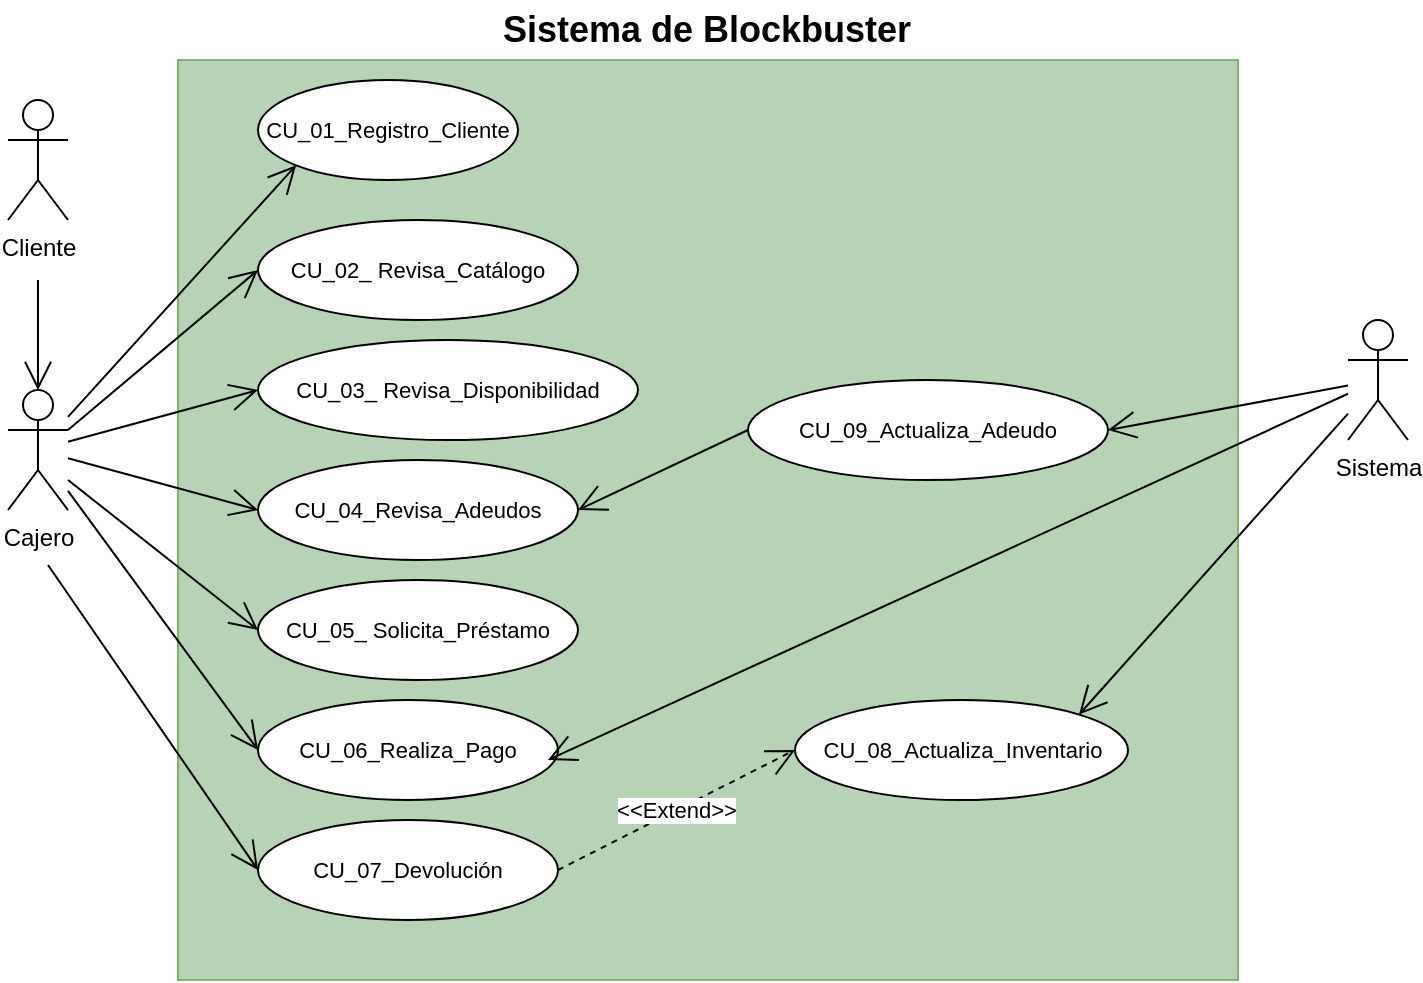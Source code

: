 <mxfile version="26.1.0" pages="6">
  <diagram name="Página-1" id="0a1UBv-05hkoor2SjSYL">
    <mxGraphModel dx="1831" dy="539" grid="1" gridSize="10" guides="1" tooltips="1" connect="1" arrows="1" fold="1" page="1" pageScale="1" pageWidth="827" pageHeight="1169" math="0" shadow="0">
      <root>
        <mxCell id="0" />
        <mxCell id="1" parent="0" />
        <mxCell id="W-ATkEFZag7kS3Bsld1D-3" value="Cliente" style="shape=umlActor;verticalLabelPosition=bottom;verticalAlign=top;html=1;outlineConnect=0;" parent="1" vertex="1">
          <mxGeometry x="-763" y="100" width="30" height="60" as="geometry" />
        </mxCell>
        <mxCell id="W-ATkEFZag7kS3Bsld1D-4" value="" style="rounded=0;whiteSpace=wrap;html=1;fillColor=light-dark(#b7d3b6, #1f2f1e);strokeColor=#82b366;" parent="1" vertex="1">
          <mxGeometry x="-678" y="80" width="530" height="460" as="geometry" />
        </mxCell>
        <mxCell id="W-ATkEFZag7kS3Bsld1D-5" value="&lt;font style=&quot;font-size: 11px;&quot;&gt;CU_01_Registro_Cliente&lt;/font&gt;" style="ellipse;whiteSpace=wrap;html=1;" parent="1" vertex="1">
          <mxGeometry x="-638" y="90" width="130" height="50" as="geometry" />
        </mxCell>
        <mxCell id="W-ATkEFZag7kS3Bsld1D-6" value="&lt;font style=&quot;font-size: 11px;&quot;&gt;CU_02_ Revisa_Catálogo&lt;/font&gt;" style="ellipse;whiteSpace=wrap;html=1;" parent="1" vertex="1">
          <mxGeometry x="-638" y="160" width="160" height="50" as="geometry" />
        </mxCell>
        <mxCell id="W-ATkEFZag7kS3Bsld1D-7" value="&lt;font style=&quot;font-size: 11px;&quot;&gt;CU_03_ Revisa_Disponibilidad&lt;/font&gt;" style="ellipse;whiteSpace=wrap;html=1;" parent="1" vertex="1">
          <mxGeometry x="-638" y="220" width="190" height="50" as="geometry" />
        </mxCell>
        <mxCell id="W-ATkEFZag7kS3Bsld1D-8" value="Cajero" style="shape=umlActor;verticalLabelPosition=bottom;verticalAlign=top;html=1;outlineConnect=0;" parent="1" vertex="1">
          <mxGeometry x="-763" y="245" width="30" height="60" as="geometry" />
        </mxCell>
        <mxCell id="W-ATkEFZag7kS3Bsld1D-9" value="&lt;font style=&quot;font-size: 11px;&quot;&gt;CU_05_ Solicita_Préstamo&lt;/font&gt;" style="ellipse;whiteSpace=wrap;html=1;" parent="1" vertex="1">
          <mxGeometry x="-638" y="340" width="160" height="50" as="geometry" />
        </mxCell>
        <mxCell id="W-ATkEFZag7kS3Bsld1D-10" value="&lt;font style=&quot;font-size: 11px;&quot;&gt;CU_04_Revisa_Adeudos&lt;/font&gt;" style="ellipse;whiteSpace=wrap;html=1;" parent="1" vertex="1">
          <mxGeometry x="-638" y="280" width="160" height="50" as="geometry" />
        </mxCell>
        <mxCell id="W-ATkEFZag7kS3Bsld1D-11" value="&lt;font style=&quot;font-size: 11px;&quot;&gt;CU_06_Realiza_Pago&lt;/font&gt;&lt;span style=&quot;color: rgba(0, 0, 0, 0); font-family: monospace; font-size: 0px; text-align: start; text-wrap-mode: nowrap;&quot;&gt;%3CmxGraphModel%3E%3Croot%3E%3CmxCell%20id%3D%220%22%2F%3E%3CmxCell%20id%3D%221%22%20parent%3D%220%22%2F%3E%3CmxCell%20id%3D%222%22%20value%3D%22%26lt%3Bfont%20style%3D%26quot%3Bfont-size%3A%2011px%3B%26quot%3B%26gt%3BCU_05_Revisa%20adeudos%26lt%3B%2Ffont%26gt%3B%22%20style%3D%22ellipse%3BwhiteSpace%3Dwrap%3Bhtml%3D1%3B%22%20vertex%3D%221%22%20parent%3D%221%22%3E%3CmxGeometry%20x%3D%22-70%22%20y%3D%22390%22%20width%3D%22100%22%20height%3D%2250%22%20as%3D%22geometry%22%2F%3E%3C%2FmxCell%3E%3C%2Froot%3E%3C%2FmxGraphModel%3E&lt;/span&gt;" style="ellipse;whiteSpace=wrap;html=1;" parent="1" vertex="1">
          <mxGeometry x="-638" y="400" width="150" height="50" as="geometry" />
        </mxCell>
        <mxCell id="W-ATkEFZag7kS3Bsld1D-12" value="&lt;font style=&quot;font-size: 11px;&quot;&gt;CU_07_Devolución&lt;/font&gt;" style="ellipse;whiteSpace=wrap;html=1;" parent="1" vertex="1">
          <mxGeometry x="-638" y="460" width="150" height="50" as="geometry" />
        </mxCell>
        <mxCell id="W-ATkEFZag7kS3Bsld1D-13" value="&lt;font style=&quot;font-size: 11px;&quot;&gt;CU_09_Actualiza_Adeudo&lt;/font&gt;" style="ellipse;whiteSpace=wrap;html=1;" parent="1" vertex="1">
          <mxGeometry x="-393" y="240" width="180" height="50" as="geometry" />
        </mxCell>
        <mxCell id="W-ATkEFZag7kS3Bsld1D-14" value="&lt;font style=&quot;font-size: 11px;&quot;&gt;CU_08_Actualiza_Inventario&lt;/font&gt;" style="ellipse;whiteSpace=wrap;html=1;" parent="1" vertex="1">
          <mxGeometry x="-369.5" y="400" width="166.5" height="50" as="geometry" />
        </mxCell>
        <mxCell id="W-ATkEFZag7kS3Bsld1D-15" value="" style="endArrow=open;endFill=1;endSize=12;html=1;rounded=0;entryX=0;entryY=1;entryDx=0;entryDy=0;" parent="1" source="W-ATkEFZag7kS3Bsld1D-8" target="W-ATkEFZag7kS3Bsld1D-5" edge="1">
          <mxGeometry width="160" relative="1" as="geometry">
            <mxPoint x="-523" y="310" as="sourcePoint" />
            <mxPoint x="-363" y="310" as="targetPoint" />
          </mxGeometry>
        </mxCell>
        <mxCell id="W-ATkEFZag7kS3Bsld1D-16" value="" style="endArrow=open;endFill=1;endSize=12;html=1;rounded=0;entryX=0;entryY=0.5;entryDx=0;entryDy=0;exitX=1;exitY=0.333;exitDx=0;exitDy=0;exitPerimeter=0;" parent="1" source="W-ATkEFZag7kS3Bsld1D-8" target="W-ATkEFZag7kS3Bsld1D-6" edge="1">
          <mxGeometry width="160" relative="1" as="geometry">
            <mxPoint x="-723" y="266" as="sourcePoint" />
            <mxPoint x="-634" y="153" as="targetPoint" />
          </mxGeometry>
        </mxCell>
        <mxCell id="W-ATkEFZag7kS3Bsld1D-17" value="" style="endArrow=open;endFill=1;endSize=12;html=1;rounded=0;entryX=0;entryY=0.5;entryDx=0;entryDy=0;" parent="1" source="W-ATkEFZag7kS3Bsld1D-8" target="W-ATkEFZag7kS3Bsld1D-7" edge="1">
          <mxGeometry width="160" relative="1" as="geometry">
            <mxPoint x="-723" y="275" as="sourcePoint" />
            <mxPoint x="-633" y="195" as="targetPoint" />
          </mxGeometry>
        </mxCell>
        <mxCell id="W-ATkEFZag7kS3Bsld1D-18" value="" style="endArrow=open;endFill=1;endSize=12;html=1;rounded=0;entryX=0;entryY=0.5;entryDx=0;entryDy=0;" parent="1" source="W-ATkEFZag7kS3Bsld1D-8" target="W-ATkEFZag7kS3Bsld1D-10" edge="1">
          <mxGeometry width="160" relative="1" as="geometry">
            <mxPoint x="-723" y="281" as="sourcePoint" />
            <mxPoint x="-633" y="255" as="targetPoint" />
          </mxGeometry>
        </mxCell>
        <mxCell id="W-ATkEFZag7kS3Bsld1D-19" value="" style="endArrow=open;endFill=1;endSize=12;html=1;rounded=0;entryX=0.5;entryY=0;entryDx=0;entryDy=0;entryPerimeter=0;" parent="1" target="W-ATkEFZag7kS3Bsld1D-8" edge="1">
          <mxGeometry width="160" relative="1" as="geometry">
            <mxPoint x="-748" y="190" as="sourcePoint" />
            <mxPoint x="-634" y="153" as="targetPoint" />
          </mxGeometry>
        </mxCell>
        <mxCell id="W-ATkEFZag7kS3Bsld1D-20" value="" style="endArrow=open;endFill=1;endSize=12;html=1;rounded=0;entryX=0;entryY=0.5;entryDx=0;entryDy=0;" parent="1" source="W-ATkEFZag7kS3Bsld1D-8" target="W-ATkEFZag7kS3Bsld1D-11" edge="1">
          <mxGeometry width="160" relative="1" as="geometry">
            <mxPoint x="-733" y="305" as="sourcePoint" />
            <mxPoint x="-643" y="331" as="targetPoint" />
          </mxGeometry>
        </mxCell>
        <mxCell id="W-ATkEFZag7kS3Bsld1D-21" value="" style="endArrow=open;endFill=1;endSize=12;html=1;rounded=0;entryX=0;entryY=0.5;entryDx=0;entryDy=0;" parent="1" target="W-ATkEFZag7kS3Bsld1D-12" edge="1">
          <mxGeometry width="160" relative="1" as="geometry">
            <mxPoint x="-743" y="332.5" as="sourcePoint" />
            <mxPoint x="-653" y="469.5" as="targetPoint" />
          </mxGeometry>
        </mxCell>
        <mxCell id="W-ATkEFZag7kS3Bsld1D-22" value="Sistema" style="shape=umlActor;verticalLabelPosition=bottom;verticalAlign=top;html=1;outlineConnect=0;" parent="1" vertex="1">
          <mxGeometry x="-93" y="210" width="30" height="60" as="geometry" />
        </mxCell>
        <mxCell id="W-ATkEFZag7kS3Bsld1D-23" value="" style="endArrow=open;endFill=1;endSize=12;html=1;rounded=0;entryX=1;entryY=0;entryDx=0;entryDy=0;" parent="1" source="W-ATkEFZag7kS3Bsld1D-22" target="W-ATkEFZag7kS3Bsld1D-14" edge="1">
          <mxGeometry width="160" relative="1" as="geometry">
            <mxPoint x="-113" y="240" as="sourcePoint" />
            <mxPoint x="-203" y="342.5" as="targetPoint" />
          </mxGeometry>
        </mxCell>
        <mxCell id="W-ATkEFZag7kS3Bsld1D-24" value="Sistema de Blockbuster" style="text;html=1;align=center;verticalAlign=middle;whiteSpace=wrap;rounded=0;fontSize=18;fontStyle=1" parent="1" vertex="1">
          <mxGeometry x="-530" y="50" width="233" height="30" as="geometry" />
        </mxCell>
        <mxCell id="W-ATkEFZag7kS3Bsld1D-25" value="&amp;lt;&amp;lt;Extend&amp;gt;&amp;gt;" style="endArrow=open;endSize=12;dashed=1;html=1;rounded=0;exitX=1;exitY=0.5;exitDx=0;exitDy=0;entryX=0;entryY=0.5;entryDx=0;entryDy=0;" parent="1" source="W-ATkEFZag7kS3Bsld1D-12" target="W-ATkEFZag7kS3Bsld1D-14" edge="1">
          <mxGeometry width="160" relative="1" as="geometry">
            <mxPoint x="-473" y="469.5" as="sourcePoint" />
            <mxPoint x="-313" y="469.5" as="targetPoint" />
          </mxGeometry>
        </mxCell>
        <mxCell id="W-ATkEFZag7kS3Bsld1D-26" value="" style="endArrow=open;endFill=1;endSize=12;html=1;rounded=0;entryX=1;entryY=0.5;entryDx=0;entryDy=0;" parent="1" source="W-ATkEFZag7kS3Bsld1D-22" target="W-ATkEFZag7kS3Bsld1D-13" edge="1">
          <mxGeometry width="160" relative="1" as="geometry">
            <mxPoint x="-93" y="240" as="sourcePoint" />
            <mxPoint x="-261" y="347" as="targetPoint" />
          </mxGeometry>
        </mxCell>
        <mxCell id="W-ATkEFZag7kS3Bsld1D-27" value="" style="endArrow=open;endFill=1;endSize=12;html=1;rounded=0;entryX=1;entryY=0.5;entryDx=0;entryDy=0;exitX=0;exitY=0.5;exitDx=0;exitDy=0;" parent="1" source="W-ATkEFZag7kS3Bsld1D-13" target="W-ATkEFZag7kS3Bsld1D-10" edge="1">
          <mxGeometry width="160" relative="1" as="geometry">
            <mxPoint x="-393" y="236.5" as="sourcePoint" />
            <mxPoint x="-493" y="293.5" as="targetPoint" />
          </mxGeometry>
        </mxCell>
        <mxCell id="W-ATkEFZag7kS3Bsld1D-28" value="" style="endArrow=open;endFill=1;endSize=12;html=1;rounded=0;entryX=1;entryY=0;entryDx=0;entryDy=0;" parent="1" source="W-ATkEFZag7kS3Bsld1D-22" edge="1">
          <mxGeometry width="160" relative="1" as="geometry">
            <mxPoint x="-358" y="280" as="sourcePoint" />
            <mxPoint x="-493" y="430" as="targetPoint" />
          </mxGeometry>
        </mxCell>
        <mxCell id="Vn43MLmlnwBbOLWk0ujN-1" value="" style="endArrow=open;endFill=1;endSize=12;html=1;rounded=0;entryX=0;entryY=0.5;entryDx=0;entryDy=0;" edge="1" parent="1" target="W-ATkEFZag7kS3Bsld1D-9">
          <mxGeometry width="160" relative="1" as="geometry">
            <mxPoint x="-733" y="290" as="sourcePoint" />
            <mxPoint x="-643" y="316" as="targetPoint" />
          </mxGeometry>
        </mxCell>
      </root>
    </mxGraphModel>
  </diagram>
  <diagram id="jJLXUhx9c1mH9HwRvci8" name="Página-2">
    <mxGraphModel grid="1" page="1" gridSize="10" guides="1" tooltips="1" connect="1" arrows="1" fold="1" pageScale="1" pageWidth="850" pageHeight="1100" math="0" shadow="0">
      <root>
        <mxCell id="0" />
        <mxCell id="1" parent="0" />
        <mxCell id="t9v9KFtPtqpcVWcIcjoI-1" value="Cliente" style="shape=umlActor;verticalLabelPosition=bottom;verticalAlign=top;html=1;outlineConnect=0;" vertex="1" parent="1">
          <mxGeometry x="-800" y="40" width="30" height="60" as="geometry" />
        </mxCell>
        <mxCell id="t9v9KFtPtqpcVWcIcjoI-3" value="&lt;font style=&quot;font-size: 11px;&quot;&gt;CU_01_Registro_Cliente&lt;/font&gt;" style="ellipse;whiteSpace=wrap;html=1;" vertex="1" parent="1">
          <mxGeometry x="-700" y="40" width="130" height="50" as="geometry" />
        </mxCell>
        <mxCell id="t9v9KFtPtqpcVWcIcjoI-6" value="Cajero" style="shape=umlActor;verticalLabelPosition=bottom;verticalAlign=top;html=1;outlineConnect=0;" vertex="1" parent="1">
          <mxGeometry x="-800" y="185" width="30" height="60" as="geometry" />
        </mxCell>
        <mxCell id="t9v9KFtPtqpcVWcIcjoI-13" value="" style="endArrow=open;endFill=1;endSize=12;html=1;rounded=0;entryX=0;entryY=1;entryDx=0;entryDy=0;" edge="1" parent="1" source="t9v9KFtPtqpcVWcIcjoI-6" target="t9v9KFtPtqpcVWcIcjoI-3">
          <mxGeometry width="160" relative="1" as="geometry">
            <mxPoint x="-560" y="250" as="sourcePoint" />
            <mxPoint x="-400" y="250" as="targetPoint" />
          </mxGeometry>
        </mxCell>
        <mxCell id="t9v9KFtPtqpcVWcIcjoI-17" value="" style="endArrow=open;endFill=1;endSize=12;html=1;rounded=0;entryX=0.5;entryY=0;entryDx=0;entryDy=0;entryPerimeter=0;" edge="1" parent="1" target="t9v9KFtPtqpcVWcIcjoI-6">
          <mxGeometry width="160" relative="1" as="geometry">
            <mxPoint x="-785" y="130" as="sourcePoint" />
            <mxPoint x="-671" y="93" as="targetPoint" />
          </mxGeometry>
        </mxCell>
      </root>
    </mxGraphModel>
  </diagram>
  <diagram id="LxfHRVWeubwFNVRgWmdZ" name="Página-3">
    <mxGraphModel dx="1804" dy="512" grid="1" gridSize="10" guides="1" tooltips="1" connect="1" arrows="1" fold="1" page="1" pageScale="1" pageWidth="850" pageHeight="1100" math="0" shadow="0">
      <root>
        <mxCell id="0" />
        <mxCell id="1" parent="0" />
        <mxCell id="6K1Rr7FUYX4I7AYkXjvy-1" value="Cliente" style="shape=umlActor;verticalLabelPosition=bottom;verticalAlign=top;html=1;outlineConnect=0;" vertex="1" parent="1">
          <mxGeometry x="-800" y="40" width="30" height="60" as="geometry" />
        </mxCell>
        <mxCell id="6K1Rr7FUYX4I7AYkXjvy-3" value="&lt;font style=&quot;font-size: 11px;&quot;&gt;CU_02_ Revisa_Catálogo&lt;/font&gt;" style="ellipse;whiteSpace=wrap;html=1;" vertex="1" parent="1">
          <mxGeometry x="-680" y="100" width="160" height="50" as="geometry" />
        </mxCell>
        <mxCell id="6K1Rr7FUYX4I7AYkXjvy-5" value="Cajero" style="shape=umlActor;verticalLabelPosition=bottom;verticalAlign=top;html=1;outlineConnect=0;" vertex="1" parent="1">
          <mxGeometry x="-800" y="185" width="30" height="60" as="geometry" />
        </mxCell>
        <mxCell id="6K1Rr7FUYX4I7AYkXjvy-11" value="" style="endArrow=open;endFill=1;endSize=12;html=1;rounded=0;entryX=0;entryY=0.5;entryDx=0;entryDy=0;exitX=1;exitY=0.333;exitDx=0;exitDy=0;exitPerimeter=0;" edge="1" parent="1" source="6K1Rr7FUYX4I7AYkXjvy-5" target="6K1Rr7FUYX4I7AYkXjvy-3">
          <mxGeometry width="160" relative="1" as="geometry">
            <mxPoint x="-760" y="206" as="sourcePoint" />
            <mxPoint x="-671" y="93" as="targetPoint" />
          </mxGeometry>
        </mxCell>
        <mxCell id="6K1Rr7FUYX4I7AYkXjvy-14" value="" style="endArrow=open;endFill=1;endSize=12;html=1;rounded=0;entryX=0.5;entryY=0;entryDx=0;entryDy=0;entryPerimeter=0;" edge="1" parent="1" target="6K1Rr7FUYX4I7AYkXjvy-5">
          <mxGeometry width="160" relative="1" as="geometry">
            <mxPoint x="-785" y="130" as="sourcePoint" />
            <mxPoint x="-671" y="93" as="targetPoint" />
          </mxGeometry>
        </mxCell>
      </root>
    </mxGraphModel>
  </diagram>
  <diagram id="TT77oECiA-LPVzCkUcD8" name="Página-4">
    <mxGraphModel dx="1804" dy="512" grid="1" gridSize="10" guides="1" tooltips="1" connect="1" arrows="1" fold="1" page="1" pageScale="1" pageWidth="850" pageHeight="1100" math="0" shadow="0">
      <root>
        <mxCell id="0" />
        <mxCell id="1" parent="0" />
        <mxCell id="RPUQpoBMv-FVTIeQrOO1-1" value="Cliente" style="shape=umlActor;verticalLabelPosition=bottom;verticalAlign=top;html=1;outlineConnect=0;" vertex="1" parent="1">
          <mxGeometry x="-800" y="40" width="30" height="60" as="geometry" />
        </mxCell>
        <mxCell id="RPUQpoBMv-FVTIeQrOO1-4" value="&lt;font style=&quot;font-size: 11px;&quot;&gt;CU_03_ Revisa_Disponibilidad&lt;/font&gt;" style="ellipse;whiteSpace=wrap;html=1;" vertex="1" parent="1">
          <mxGeometry x="-680" y="160" width="190" height="50" as="geometry" />
        </mxCell>
        <mxCell id="RPUQpoBMv-FVTIeQrOO1-5" value="Cajero" style="shape=umlActor;verticalLabelPosition=bottom;verticalAlign=top;html=1;outlineConnect=0;" vertex="1" parent="1">
          <mxGeometry x="-800" y="185" width="30" height="60" as="geometry" />
        </mxCell>
        <mxCell id="RPUQpoBMv-FVTIeQrOO1-12" value="" style="endArrow=open;endFill=1;endSize=12;html=1;rounded=0;entryX=0;entryY=0.5;entryDx=0;entryDy=0;" edge="1" parent="1" source="RPUQpoBMv-FVTIeQrOO1-5" target="RPUQpoBMv-FVTIeQrOO1-4">
          <mxGeometry width="160" relative="1" as="geometry">
            <mxPoint x="-760" y="215" as="sourcePoint" />
            <mxPoint x="-670" y="135" as="targetPoint" />
          </mxGeometry>
        </mxCell>
        <mxCell id="RPUQpoBMv-FVTIeQrOO1-14" value="" style="endArrow=open;endFill=1;endSize=12;html=1;rounded=0;entryX=0.5;entryY=0;entryDx=0;entryDy=0;entryPerimeter=0;" edge="1" parent="1" target="RPUQpoBMv-FVTIeQrOO1-5">
          <mxGeometry width="160" relative="1" as="geometry">
            <mxPoint x="-785" y="130" as="sourcePoint" />
            <mxPoint x="-671" y="93" as="targetPoint" />
          </mxGeometry>
        </mxCell>
      </root>
    </mxGraphModel>
  </diagram>
  <diagram id="7Uz8Viym9j6hZpBu_HdV" name="Página-5">
    <mxGraphModel dx="1645" dy="427" grid="1" gridSize="10" guides="1" tooltips="1" connect="1" arrows="1" fold="1" page="1" pageScale="1" pageWidth="850" pageHeight="1100" math="0" shadow="0">
      <root>
        <mxCell id="0" />
        <mxCell id="1" parent="0" />
        <mxCell id="_ZeTI6DfK9wnaketv1QX-1" value="Cliente" style="shape=umlActor;verticalLabelPosition=bottom;verticalAlign=top;html=1;outlineConnect=0;" vertex="1" parent="1">
          <mxGeometry x="-800" y="40" width="30" height="60" as="geometry" />
        </mxCell>
        <mxCell id="_ZeTI6DfK9wnaketv1QX-6" value="Cajero" style="shape=umlActor;verticalLabelPosition=bottom;verticalAlign=top;html=1;outlineConnect=0;" vertex="1" parent="1">
          <mxGeometry x="-800" y="185" width="30" height="60" as="geometry" />
        </mxCell>
        <mxCell id="_ZeTI6DfK9wnaketv1QX-8" value="&lt;font style=&quot;font-size: 11px;&quot;&gt;CU_04_Revisa_Adeudos&lt;/font&gt;" style="ellipse;whiteSpace=wrap;html=1;" vertex="1" parent="1">
          <mxGeometry x="-680" y="220" width="160" height="50" as="geometry" />
        </mxCell>
        <mxCell id="_ZeTI6DfK9wnaketv1QX-11" value="&lt;font style=&quot;font-size: 11px;&quot;&gt;CU_09_Actualiza_Adeudo&lt;/font&gt;" style="ellipse;whiteSpace=wrap;html=1;" vertex="1" parent="1">
          <mxGeometry x="-430" y="180" width="180" height="50" as="geometry" />
        </mxCell>
        <mxCell id="_ZeTI6DfK9wnaketv1QX-16" value="" style="endArrow=open;endFill=1;endSize=12;html=1;rounded=0;entryX=0;entryY=0.5;entryDx=0;entryDy=0;" edge="1" parent="1" source="_ZeTI6DfK9wnaketv1QX-6" target="_ZeTI6DfK9wnaketv1QX-8">
          <mxGeometry width="160" relative="1" as="geometry">
            <mxPoint x="-760" y="221" as="sourcePoint" />
            <mxPoint x="-670" y="195" as="targetPoint" />
          </mxGeometry>
        </mxCell>
        <mxCell id="_ZeTI6DfK9wnaketv1QX-17" value="" style="endArrow=open;endFill=1;endSize=12;html=1;rounded=0;entryX=0.5;entryY=0;entryDx=0;entryDy=0;entryPerimeter=0;" edge="1" parent="1" target="_ZeTI6DfK9wnaketv1QX-6">
          <mxGeometry width="160" relative="1" as="geometry">
            <mxPoint x="-785" y="130" as="sourcePoint" />
            <mxPoint x="-671" y="93" as="targetPoint" />
          </mxGeometry>
        </mxCell>
        <mxCell id="_ZeTI6DfK9wnaketv1QX-20" value="Sistema" style="shape=umlActor;verticalLabelPosition=bottom;verticalAlign=top;html=1;outlineConnect=0;" vertex="1" parent="1">
          <mxGeometry x="-130" y="150" width="30" height="60" as="geometry" />
        </mxCell>
        <mxCell id="_ZeTI6DfK9wnaketv1QX-23" value="" style="endArrow=open;endFill=1;endSize=12;html=1;rounded=0;entryX=1;entryY=0.5;entryDx=0;entryDy=0;" edge="1" parent="1" source="_ZeTI6DfK9wnaketv1QX-20" target="_ZeTI6DfK9wnaketv1QX-11">
          <mxGeometry width="160" relative="1" as="geometry">
            <mxPoint x="-130" y="180" as="sourcePoint" />
            <mxPoint x="-298" y="287" as="targetPoint" />
          </mxGeometry>
        </mxCell>
        <mxCell id="_ZeTI6DfK9wnaketv1QX-24" value="" style="endArrow=open;endFill=1;endSize=12;html=1;rounded=0;entryX=1;entryY=0.5;entryDx=0;entryDy=0;exitX=0;exitY=0.5;exitDx=0;exitDy=0;" edge="1" parent="1" source="_ZeTI6DfK9wnaketv1QX-11" target="_ZeTI6DfK9wnaketv1QX-8">
          <mxGeometry width="160" relative="1" as="geometry">
            <mxPoint x="-430" y="176.5" as="sourcePoint" />
            <mxPoint x="-530" y="233.5" as="targetPoint" />
          </mxGeometry>
        </mxCell>
      </root>
    </mxGraphModel>
  </diagram>
  <diagram id="NIJFv4_YoZdskfqTafty" name="Página-6">
    <mxGraphModel dx="1804" dy="512" grid="1" gridSize="10" guides="1" tooltips="1" connect="1" arrows="1" fold="1" page="1" pageScale="1" pageWidth="850" pageHeight="1100" math="0" shadow="0">
      <root>
        <mxCell id="0" />
        <mxCell id="1" parent="0" />
        <mxCell id="Mb8nAooIXQcok6vvi7mD-1" value="Cliente" style="shape=umlActor;verticalLabelPosition=bottom;verticalAlign=top;html=1;outlineConnect=0;" vertex="1" parent="1">
          <mxGeometry x="-763" y="100" width="30" height="60" as="geometry" />
        </mxCell>
        <mxCell id="Mb8nAooIXQcok6vvi7mD-2" value="" style="rounded=0;whiteSpace=wrap;html=1;fillColor=light-dark(#b7d3b6, #1f2f1e);strokeColor=#82b366;" vertex="1" parent="1">
          <mxGeometry x="-683" y="90" width="530" height="460" as="geometry" />
        </mxCell>
        <mxCell id="Mb8nAooIXQcok6vvi7mD-3" value="&lt;font style=&quot;font-size: 11px;&quot;&gt;CU_01_Registro_Cliente&lt;/font&gt;" style="ellipse;whiteSpace=wrap;html=1;" vertex="1" parent="1">
          <mxGeometry x="-663" y="100" width="130" height="50" as="geometry" />
        </mxCell>
        <mxCell id="Mb8nAooIXQcok6vvi7mD-4" value="&lt;font style=&quot;font-size: 11px;&quot;&gt;CU_02_ Revisa_Catálogo&lt;/font&gt;" style="ellipse;whiteSpace=wrap;html=1;" vertex="1" parent="1">
          <mxGeometry x="-643" y="160" width="160" height="50" as="geometry" />
        </mxCell>
        <mxCell id="Mb8nAooIXQcok6vvi7mD-5" value="&lt;font style=&quot;font-size: 11px;&quot;&gt;CU_03_ Revisa_Disponibilidad&lt;/font&gt;" style="ellipse;whiteSpace=wrap;html=1;" vertex="1" parent="1">
          <mxGeometry x="-643" y="220" width="190" height="50" as="geometry" />
        </mxCell>
        <mxCell id="Mb8nAooIXQcok6vvi7mD-6" value="Cajero" style="shape=umlActor;verticalLabelPosition=bottom;verticalAlign=top;html=1;outlineConnect=0;" vertex="1" parent="1">
          <mxGeometry x="-763" y="245" width="30" height="60" as="geometry" />
        </mxCell>
        <mxCell id="Mb8nAooIXQcok6vvi7mD-7" value="&lt;font style=&quot;font-size: 11px;&quot;&gt;CU_05_ Solicita_Préstamo&lt;/font&gt;" style="ellipse;whiteSpace=wrap;html=1;" vertex="1" parent="1">
          <mxGeometry x="-653" y="350" width="160" height="50" as="geometry" />
        </mxCell>
        <mxCell id="Mb8nAooIXQcok6vvi7mD-8" value="&lt;font style=&quot;font-size: 11px;&quot;&gt;CU_04_Revisa_Adeudos&lt;/font&gt;" style="ellipse;whiteSpace=wrap;html=1;" vertex="1" parent="1">
          <mxGeometry x="-643" y="280" width="160" height="50" as="geometry" />
        </mxCell>
        <mxCell id="Mb8nAooIXQcok6vvi7mD-9" value="&lt;font style=&quot;font-size: 11px;&quot;&gt;CU_06_Realiza_Pago&lt;/font&gt;&lt;span style=&quot;color: rgba(0, 0, 0, 0); font-family: monospace; font-size: 0px; text-align: start; text-wrap-mode: nowrap;&quot;&gt;%3CmxGraphModel%3E%3Croot%3E%3CmxCell%20id%3D%220%22%2F%3E%3CmxCell%20id%3D%221%22%20parent%3D%220%22%2F%3E%3CmxCell%20id%3D%222%22%20value%3D%22%26lt%3Bfont%20style%3D%26quot%3Bfont-size%3A%2011px%3B%26quot%3B%26gt%3BCU_05_Revisa%20adeudos%26lt%3B%2Ffont%26gt%3B%22%20style%3D%22ellipse%3BwhiteSpace%3Dwrap%3Bhtml%3D1%3B%22%20vertex%3D%221%22%20parent%3D%221%22%3E%3CmxGeometry%20x%3D%22-70%22%20y%3D%22390%22%20width%3D%22100%22%20height%3D%2250%22%20as%3D%22geometry%22%2F%3E%3C%2FmxCell%3E%3C%2Froot%3E%3C%2FmxGraphModel%3E&lt;/span&gt;" style="ellipse;whiteSpace=wrap;html=1;" vertex="1" parent="1">
          <mxGeometry x="-643" y="410" width="150" height="50" as="geometry" />
        </mxCell>
        <mxCell id="Mb8nAooIXQcok6vvi7mD-10" value="&lt;font style=&quot;font-size: 11px;&quot;&gt;CU_07_Devolución&lt;/font&gt;" style="ellipse;whiteSpace=wrap;html=1;" vertex="1" parent="1">
          <mxGeometry x="-633" y="469.5" width="150" height="50" as="geometry" />
        </mxCell>
        <mxCell id="Mb8nAooIXQcok6vvi7mD-11" value="&lt;font style=&quot;font-size: 11px;&quot;&gt;CU_09_Actualiza_Adeudo&lt;/font&gt;" style="ellipse;whiteSpace=wrap;html=1;" vertex="1" parent="1">
          <mxGeometry x="-393" y="240" width="180" height="50" as="geometry" />
        </mxCell>
        <mxCell id="Mb8nAooIXQcok6vvi7mD-12" value="&lt;font style=&quot;font-size: 11px;&quot;&gt;CU_08_Actualiza_Inventario&lt;/font&gt;" style="ellipse;whiteSpace=wrap;html=1;" vertex="1" parent="1">
          <mxGeometry x="-369.5" y="400" width="166.5" height="50" as="geometry" />
        </mxCell>
        <mxCell id="Mb8nAooIXQcok6vvi7mD-13" value="" style="endArrow=open;endFill=1;endSize=12;html=1;rounded=0;entryX=0;entryY=1;entryDx=0;entryDy=0;" edge="1" parent="1" source="Mb8nAooIXQcok6vvi7mD-6" target="Mb8nAooIXQcok6vvi7mD-3">
          <mxGeometry width="160" relative="1" as="geometry">
            <mxPoint x="-523" y="310" as="sourcePoint" />
            <mxPoint x="-363" y="310" as="targetPoint" />
          </mxGeometry>
        </mxCell>
        <mxCell id="Mb8nAooIXQcok6vvi7mD-14" value="" style="endArrow=open;endFill=1;endSize=12;html=1;rounded=0;entryX=0;entryY=0.5;entryDx=0;entryDy=0;exitX=1;exitY=0.333;exitDx=0;exitDy=0;exitPerimeter=0;" edge="1" parent="1" source="Mb8nAooIXQcok6vvi7mD-6" target="Mb8nAooIXQcok6vvi7mD-4">
          <mxGeometry width="160" relative="1" as="geometry">
            <mxPoint x="-723" y="266" as="sourcePoint" />
            <mxPoint x="-634" y="153" as="targetPoint" />
          </mxGeometry>
        </mxCell>
        <mxCell id="Mb8nAooIXQcok6vvi7mD-15" value="" style="endArrow=open;endFill=1;endSize=12;html=1;rounded=0;entryX=0;entryY=0.5;entryDx=0;entryDy=0;" edge="1" parent="1" source="Mb8nAooIXQcok6vvi7mD-6" target="Mb8nAooIXQcok6vvi7mD-5">
          <mxGeometry width="160" relative="1" as="geometry">
            <mxPoint x="-723" y="275" as="sourcePoint" />
            <mxPoint x="-633" y="195" as="targetPoint" />
          </mxGeometry>
        </mxCell>
        <mxCell id="Mb8nAooIXQcok6vvi7mD-16" value="" style="endArrow=open;endFill=1;endSize=12;html=1;rounded=0;entryX=0;entryY=0.5;entryDx=0;entryDy=0;" edge="1" parent="1" source="Mb8nAooIXQcok6vvi7mD-6" target="Mb8nAooIXQcok6vvi7mD-8">
          <mxGeometry width="160" relative="1" as="geometry">
            <mxPoint x="-723" y="281" as="sourcePoint" />
            <mxPoint x="-633" y="255" as="targetPoint" />
          </mxGeometry>
        </mxCell>
        <mxCell id="Mb8nAooIXQcok6vvi7mD-17" value="" style="endArrow=open;endFill=1;endSize=12;html=1;rounded=0;entryX=0.5;entryY=0;entryDx=0;entryDy=0;entryPerimeter=0;" edge="1" parent="1" target="Mb8nAooIXQcok6vvi7mD-6">
          <mxGeometry width="160" relative="1" as="geometry">
            <mxPoint x="-748" y="190" as="sourcePoint" />
            <mxPoint x="-634" y="153" as="targetPoint" />
          </mxGeometry>
        </mxCell>
        <mxCell id="Mb8nAooIXQcok6vvi7mD-18" value="" style="endArrow=open;endFill=1;endSize=12;html=1;rounded=0;entryX=0;entryY=0.5;entryDx=0;entryDy=0;" edge="1" parent="1" source="Mb8nAooIXQcok6vvi7mD-6" target="Mb8nAooIXQcok6vvi7mD-9">
          <mxGeometry width="160" relative="1" as="geometry">
            <mxPoint x="-733" y="305" as="sourcePoint" />
            <mxPoint x="-643" y="331" as="targetPoint" />
          </mxGeometry>
        </mxCell>
        <mxCell id="Mb8nAooIXQcok6vvi7mD-19" value="" style="endArrow=open;endFill=1;endSize=12;html=1;rounded=0;entryX=0;entryY=0.5;entryDx=0;entryDy=0;" edge="1" parent="1" target="Mb8nAooIXQcok6vvi7mD-10">
          <mxGeometry width="160" relative="1" as="geometry">
            <mxPoint x="-743" y="332.5" as="sourcePoint" />
            <mxPoint x="-653" y="469.5" as="targetPoint" />
          </mxGeometry>
        </mxCell>
        <mxCell id="Mb8nAooIXQcok6vvi7mD-20" value="Sistema" style="shape=umlActor;verticalLabelPosition=bottom;verticalAlign=top;html=1;outlineConnect=0;" vertex="1" parent="1">
          <mxGeometry x="-93" y="210" width="30" height="60" as="geometry" />
        </mxCell>
        <mxCell id="Mb8nAooIXQcok6vvi7mD-21" value="" style="endArrow=open;endFill=1;endSize=12;html=1;rounded=0;entryX=1;entryY=0;entryDx=0;entryDy=0;" edge="1" parent="1" source="Mb8nAooIXQcok6vvi7mD-20" target="Mb8nAooIXQcok6vvi7mD-12">
          <mxGeometry width="160" relative="1" as="geometry">
            <mxPoint x="-113" y="240" as="sourcePoint" />
            <mxPoint x="-203" y="342.5" as="targetPoint" />
          </mxGeometry>
        </mxCell>
        <mxCell id="Mb8nAooIXQcok6vvi7mD-22" value="&amp;lt;&amp;lt;Extend&amp;gt;&amp;gt;" style="endArrow=open;endSize=12;dashed=1;html=1;rounded=0;exitX=1;exitY=0.5;exitDx=0;exitDy=0;entryX=0;entryY=0.5;entryDx=0;entryDy=0;" edge="1" parent="1" source="Mb8nAooIXQcok6vvi7mD-10" target="Mb8nAooIXQcok6vvi7mD-12">
          <mxGeometry width="160" relative="1" as="geometry">
            <mxPoint x="-473" y="469.5" as="sourcePoint" />
            <mxPoint x="-313" y="469.5" as="targetPoint" />
          </mxGeometry>
        </mxCell>
        <mxCell id="Mb8nAooIXQcok6vvi7mD-23" value="" style="endArrow=open;endFill=1;endSize=12;html=1;rounded=0;entryX=1;entryY=0.5;entryDx=0;entryDy=0;" edge="1" parent="1" source="Mb8nAooIXQcok6vvi7mD-20" target="Mb8nAooIXQcok6vvi7mD-11">
          <mxGeometry width="160" relative="1" as="geometry">
            <mxPoint x="-93" y="240" as="sourcePoint" />
            <mxPoint x="-261" y="347" as="targetPoint" />
          </mxGeometry>
        </mxCell>
        <mxCell id="Mb8nAooIXQcok6vvi7mD-24" value="" style="endArrow=open;endFill=1;endSize=12;html=1;rounded=0;entryX=1;entryY=0.5;entryDx=0;entryDy=0;exitX=0;exitY=0.5;exitDx=0;exitDy=0;" edge="1" parent="1" source="Mb8nAooIXQcok6vvi7mD-11" target="Mb8nAooIXQcok6vvi7mD-8">
          <mxGeometry width="160" relative="1" as="geometry">
            <mxPoint x="-393" y="236.5" as="sourcePoint" />
            <mxPoint x="-493" y="293.5" as="targetPoint" />
          </mxGeometry>
        </mxCell>
        <mxCell id="Mb8nAooIXQcok6vvi7mD-25" value="" style="endArrow=open;endFill=1;endSize=12;html=1;rounded=0;entryX=1;entryY=0;entryDx=0;entryDy=0;" edge="1" parent="1" source="Mb8nAooIXQcok6vvi7mD-20">
          <mxGeometry width="160" relative="1" as="geometry">
            <mxPoint x="-358" y="280" as="sourcePoint" />
            <mxPoint x="-493" y="430" as="targetPoint" />
          </mxGeometry>
        </mxCell>
        <mxCell id="Mb8nAooIXQcok6vvi7mD-26" value="" style="endArrow=open;endFill=1;endSize=12;html=1;rounded=0;entryX=0;entryY=0.5;entryDx=0;entryDy=0;" edge="1" parent="1" target="Mb8nAooIXQcok6vvi7mD-7">
          <mxGeometry width="160" relative="1" as="geometry">
            <mxPoint x="-733" y="292" as="sourcePoint" />
            <mxPoint x="-643" y="318" as="targetPoint" />
          </mxGeometry>
        </mxCell>
      </root>
    </mxGraphModel>
  </diagram>
</mxfile>
